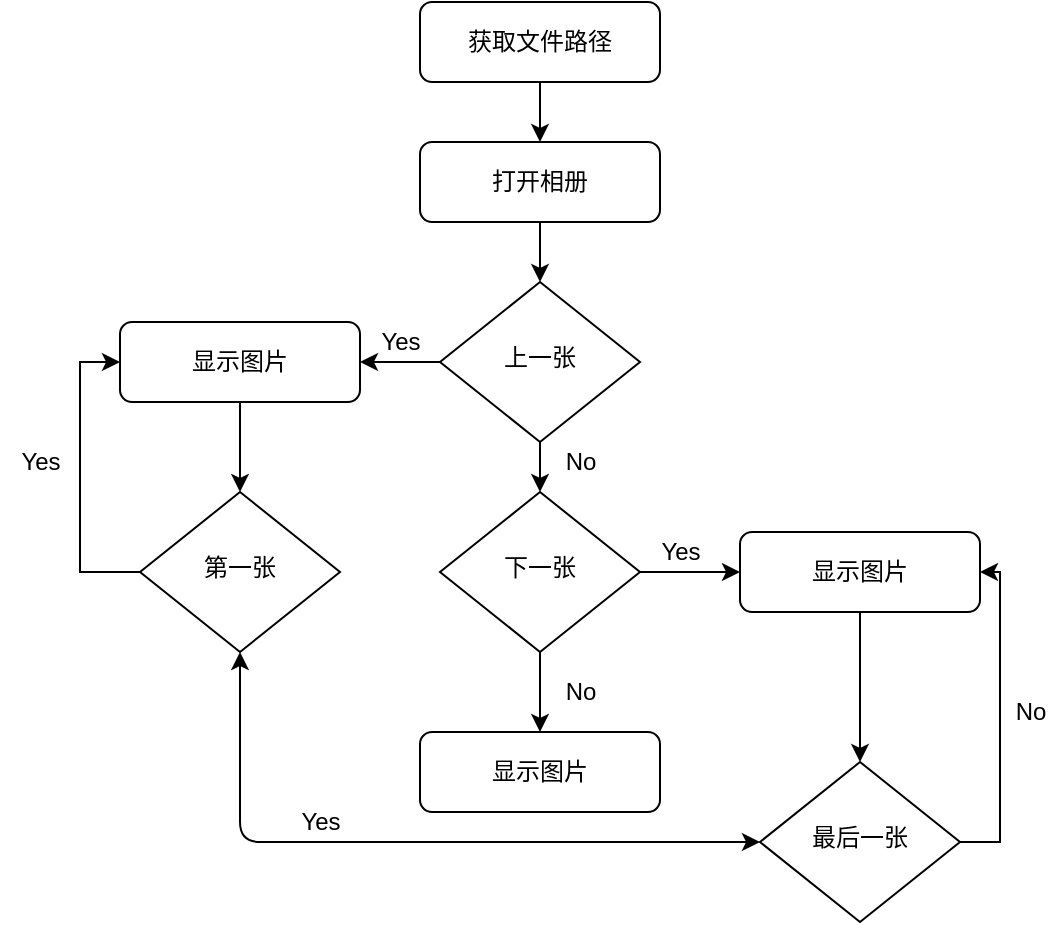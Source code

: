 <mxfile version="13.5.1" type="github">
  <diagram id="C5RBs43oDa-KdzZeNtuy" name="Page-1">
    <mxGraphModel grid="1" shadow="0" math="0" pageHeight="1169" pageWidth="827" pageScale="1" page="1" fold="1" arrows="1" connect="1" tooltips="1" guides="1" gridSize="10" dy="496" dx="873">
      <root>
        <mxCell id="WIyWlLk6GJQsqaUBKTNV-0" />
        <mxCell id="WIyWlLk6GJQsqaUBKTNV-1" parent="WIyWlLk6GJQsqaUBKTNV-0" />
        <mxCell id="OjQTJ7pmUFGm9DX2BEn4-25" parent="WIyWlLk6GJQsqaUBKTNV-1" edge="1" target="OjQTJ7pmUFGm9DX2BEn4-18" source="WIyWlLk6GJQsqaUBKTNV-3" style="edgeStyle=orthogonalEdgeStyle;rounded=0;orthogonalLoop=1;jettySize=auto;html=1;exitX=0.5;exitY=1;exitDx=0;exitDy=0;entryX=0.5;entryY=0;entryDx=0;entryDy=0;">
          <mxGeometry as="geometry" relative="1" />
        </mxCell>
        <mxCell id="WIyWlLk6GJQsqaUBKTNV-3" value="打开相册" parent="WIyWlLk6GJQsqaUBKTNV-1" style="rounded=1;whiteSpace=wrap;html=1;fontSize=12;glass=0;strokeWidth=1;shadow=0;" vertex="1">
          <mxGeometry as="geometry" height="40" width="120" y="100" x="310" />
        </mxCell>
        <mxCell id="OjQTJ7pmUFGm9DX2BEn4-5" parent="WIyWlLk6GJQsqaUBKTNV-1" edge="1" target="WIyWlLk6GJQsqaUBKTNV-7" source="WIyWlLk6GJQsqaUBKTNV-6" style="edgeStyle=orthogonalEdgeStyle;rounded=0;orthogonalLoop=1;jettySize=auto;html=1;exitX=1;exitY=0.5;exitDx=0;exitDy=0;entryX=0;entryY=0.5;entryDx=0;entryDy=0;">
          <mxGeometry as="geometry" relative="1" />
        </mxCell>
        <mxCell id="OjQTJ7pmUFGm9DX2BEn4-7" parent="WIyWlLk6GJQsqaUBKTNV-1" edge="1" source="WIyWlLk6GJQsqaUBKTNV-6" style="edgeStyle=orthogonalEdgeStyle;rounded=0;orthogonalLoop=1;jettySize=auto;html=1;exitX=0.5;exitY=1;exitDx=0;exitDy=0;entryX=0.5;entryY=0;entryDx=0;entryDy=0;">
          <mxGeometry as="geometry" relative="1">
            <mxPoint as="targetPoint" y="395" x="370" />
          </mxGeometry>
        </mxCell>
        <mxCell id="WIyWlLk6GJQsqaUBKTNV-6" value="下一张" parent="WIyWlLk6GJQsqaUBKTNV-1" style="rhombus;whiteSpace=wrap;html=1;shadow=0;fontFamily=Helvetica;fontSize=12;align=center;strokeWidth=1;spacing=6;spacingTop=-4;" vertex="1">
          <mxGeometry as="geometry" height="80" width="100" y="275" x="320" />
        </mxCell>
        <mxCell id="OjQTJ7pmUFGm9DX2BEn4-34" parent="WIyWlLk6GJQsqaUBKTNV-1" edge="1" target="OjQTJ7pmUFGm9DX2BEn4-33" source="WIyWlLk6GJQsqaUBKTNV-7" style="edgeStyle=orthogonalEdgeStyle;rounded=0;orthogonalLoop=1;jettySize=auto;html=1;exitX=0.5;exitY=1;exitDx=0;exitDy=0;entryX=0.5;entryY=0;entryDx=0;entryDy=0;">
          <mxGeometry as="geometry" relative="1" />
        </mxCell>
        <mxCell id="WIyWlLk6GJQsqaUBKTNV-7" value="显示图片" parent="WIyWlLk6GJQsqaUBKTNV-1" style="rounded=1;whiteSpace=wrap;html=1;fontSize=12;glass=0;strokeWidth=1;shadow=0;" vertex="1">
          <mxGeometry as="geometry" height="40" width="120" y="295" x="470" />
        </mxCell>
        <mxCell id="OjQTJ7pmUFGm9DX2BEn4-2" parent="WIyWlLk6GJQsqaUBKTNV-1" edge="1" target="WIyWlLk6GJQsqaUBKTNV-3" source="OjQTJ7pmUFGm9DX2BEn4-0" style="edgeStyle=orthogonalEdgeStyle;rounded=0;orthogonalLoop=1;jettySize=auto;html=1;exitX=0.5;exitY=1;exitDx=0;exitDy=0;entryX=0.5;entryY=0;entryDx=0;entryDy=0;">
          <mxGeometry as="geometry" relative="1" />
        </mxCell>
        <mxCell id="OjQTJ7pmUFGm9DX2BEn4-0" value="获取文件路径" parent="WIyWlLk6GJQsqaUBKTNV-1" style="rounded=1;whiteSpace=wrap;html=1;fontSize=12;glass=0;strokeWidth=1;shadow=0;" vertex="1">
          <mxGeometry as="geometry" height="40" width="120" y="30" x="310" />
        </mxCell>
        <mxCell id="OjQTJ7pmUFGm9DX2BEn4-4" value="Yes" parent="WIyWlLk6GJQsqaUBKTNV-1" style="text;html=1;align=center;verticalAlign=middle;resizable=0;points=[];autosize=1;" vertex="1">
          <mxGeometry as="geometry" height="20" width="40" y="295" x="420" />
        </mxCell>
        <mxCell id="OjQTJ7pmUFGm9DX2BEn4-8" value="No" parent="WIyWlLk6GJQsqaUBKTNV-1" style="text;html=1;align=center;verticalAlign=middle;resizable=0;points=[];autosize=1;" vertex="1">
          <mxGeometry as="geometry" height="20" width="30" y="365" x="375" />
        </mxCell>
        <mxCell id="OjQTJ7pmUFGm9DX2BEn4-15" value="No" parent="WIyWlLk6GJQsqaUBKTNV-1" style="text;html=1;align=center;verticalAlign=middle;resizable=0;points=[];autosize=1;" vertex="1">
          <mxGeometry as="geometry" height="20" width="30" y="375" x="600" />
        </mxCell>
        <mxCell id="OjQTJ7pmUFGm9DX2BEn4-17" value="Yes" parent="WIyWlLk6GJQsqaUBKTNV-1" style="text;html=1;align=center;verticalAlign=middle;resizable=0;points=[];autosize=1;" vertex="1">
          <mxGeometry as="geometry" height="20" width="40" y="430" x="240" />
        </mxCell>
        <mxCell id="OjQTJ7pmUFGm9DX2BEn4-19" parent="WIyWlLk6GJQsqaUBKTNV-1" edge="1" target="WIyWlLk6GJQsqaUBKTNV-6" source="OjQTJ7pmUFGm9DX2BEn4-18" style="edgeStyle=orthogonalEdgeStyle;rounded=0;orthogonalLoop=1;jettySize=auto;html=1;exitX=0.5;exitY=1;exitDx=0;exitDy=0;entryX=0.5;entryY=0;entryDx=0;entryDy=0;">
          <mxGeometry as="geometry" relative="1" />
        </mxCell>
        <mxCell id="OjQTJ7pmUFGm9DX2BEn4-23" parent="WIyWlLk6GJQsqaUBKTNV-1" edge="1" target="OjQTJ7pmUFGm9DX2BEn4-27" source="OjQTJ7pmUFGm9DX2BEn4-18" style="edgeStyle=orthogonalEdgeStyle;rounded=0;orthogonalLoop=1;jettySize=auto;html=1;exitX=0;exitY=0.5;exitDx=0;exitDy=0;entryX=1;entryY=0.5;entryDx=0;entryDy=0;">
          <mxGeometry as="geometry" relative="1">
            <mxPoint as="targetPoint" y="210" x="280" />
          </mxGeometry>
        </mxCell>
        <mxCell id="OjQTJ7pmUFGm9DX2BEn4-18" value="上一张" parent="WIyWlLk6GJQsqaUBKTNV-1" style="rhombus;whiteSpace=wrap;html=1;shadow=0;fontFamily=Helvetica;fontSize=12;align=center;strokeWidth=1;spacing=6;spacingTop=-4;" vertex="1">
          <mxGeometry as="geometry" height="80" width="100" y="170" x="320" />
        </mxCell>
        <mxCell id="OjQTJ7pmUFGm9DX2BEn4-20" value="No" parent="WIyWlLk6GJQsqaUBKTNV-1" style="text;html=1;align=center;verticalAlign=middle;resizable=0;points=[];autosize=1;" vertex="1">
          <mxGeometry as="geometry" height="20" width="30" y="250" x="375" />
        </mxCell>
        <mxCell id="OjQTJ7pmUFGm9DX2BEn4-26" value="Yes" parent="WIyWlLk6GJQsqaUBKTNV-1" style="text;html=1;align=center;verticalAlign=middle;resizable=0;points=[];autosize=1;" vertex="1">
          <mxGeometry as="geometry" height="20" width="40" y="190" x="280" />
        </mxCell>
        <mxCell id="OjQTJ7pmUFGm9DX2BEn4-29" parent="WIyWlLk6GJQsqaUBKTNV-1" edge="1" target="OjQTJ7pmUFGm9DX2BEn4-28" source="OjQTJ7pmUFGm9DX2BEn4-27" style="edgeStyle=orthogonalEdgeStyle;rounded=0;orthogonalLoop=1;jettySize=auto;html=1;exitX=0.5;exitY=1;exitDx=0;exitDy=0;entryX=0.5;entryY=0;entryDx=0;entryDy=0;">
          <mxGeometry as="geometry" relative="1" />
        </mxCell>
        <mxCell id="OjQTJ7pmUFGm9DX2BEn4-27" value="显示图片" parent="WIyWlLk6GJQsqaUBKTNV-1" style="rounded=1;whiteSpace=wrap;html=1;fontSize=12;glass=0;strokeWidth=1;shadow=0;" vertex="1">
          <mxGeometry as="geometry" height="40" width="120" y="190" x="160" />
        </mxCell>
        <mxCell id="OjQTJ7pmUFGm9DX2BEn4-38" parent="WIyWlLk6GJQsqaUBKTNV-1" edge="1" target="OjQTJ7pmUFGm9DX2BEn4-27" source="OjQTJ7pmUFGm9DX2BEn4-28" style="edgeStyle=orthogonalEdgeStyle;rounded=0;orthogonalLoop=1;jettySize=auto;html=1;exitX=0;exitY=0.5;exitDx=0;exitDy=0;entryX=0;entryY=0.5;entryDx=0;entryDy=0;">
          <mxGeometry as="geometry" relative="1" />
        </mxCell>
        <mxCell id="OjQTJ7pmUFGm9DX2BEn4-28" value="第一张" parent="WIyWlLk6GJQsqaUBKTNV-1" style="rhombus;whiteSpace=wrap;html=1;shadow=0;fontFamily=Helvetica;fontSize=12;align=center;strokeWidth=1;spacing=6;spacingTop=-4;" vertex="1">
          <mxGeometry as="geometry" height="80" width="100" y="275" x="170" />
        </mxCell>
        <mxCell id="OjQTJ7pmUFGm9DX2BEn4-37" parent="WIyWlLk6GJQsqaUBKTNV-1" edge="1" target="WIyWlLk6GJQsqaUBKTNV-7" source="OjQTJ7pmUFGm9DX2BEn4-33" style="edgeStyle=orthogonalEdgeStyle;rounded=0;orthogonalLoop=1;jettySize=auto;html=1;exitX=1;exitY=0.5;exitDx=0;exitDy=0;entryX=1;entryY=0.5;entryDx=0;entryDy=0;">
          <mxGeometry as="geometry" relative="1" />
        </mxCell>
        <mxCell id="OjQTJ7pmUFGm9DX2BEn4-33" value="最后一张" parent="WIyWlLk6GJQsqaUBKTNV-1" style="rhombus;whiteSpace=wrap;html=1;shadow=0;fontFamily=Helvetica;fontSize=12;align=center;strokeWidth=1;spacing=6;spacingTop=-4;" vertex="1">
          <mxGeometry as="geometry" height="80" width="100" y="410" x="480" />
        </mxCell>
        <mxCell id="OjQTJ7pmUFGm9DX2BEn4-35" value="显示图片" parent="WIyWlLk6GJQsqaUBKTNV-1" style="rounded=1;whiteSpace=wrap;html=1;fontSize=12;glass=0;strokeWidth=1;shadow=0;" vertex="1">
          <mxGeometry as="geometry" height="40" width="120" y="395" x="310" />
        </mxCell>
        <mxCell id="OjQTJ7pmUFGm9DX2BEn4-36" value="" parent="WIyWlLk6GJQsqaUBKTNV-1" edge="1" target="OjQTJ7pmUFGm9DX2BEn4-33" source="OjQTJ7pmUFGm9DX2BEn4-28" style="endArrow=classic;startArrow=classic;html=1;entryX=0;entryY=0.5;entryDx=0;entryDy=0;exitX=0.5;exitY=1;exitDx=0;exitDy=0;">
          <mxGeometry as="geometry" relative="1" height="50" width="50">
            <mxPoint as="sourcePoint" y="410" x="540" />
            <mxPoint as="targetPoint" y="360" x="590" />
            <Array as="points">
              <mxPoint y="450" x="220" />
            </Array>
          </mxGeometry>
        </mxCell>
        <mxCell id="OjQTJ7pmUFGm9DX2BEn4-39" value="Yes" parent="WIyWlLk6GJQsqaUBKTNV-1" style="text;html=1;align=center;verticalAlign=middle;resizable=0;points=[];autosize=1;" vertex="1">
          <mxGeometry as="geometry" height="20" width="40" y="250" x="100" />
        </mxCell>
      </root>
    </mxGraphModel>
  </diagram>
</mxfile>
